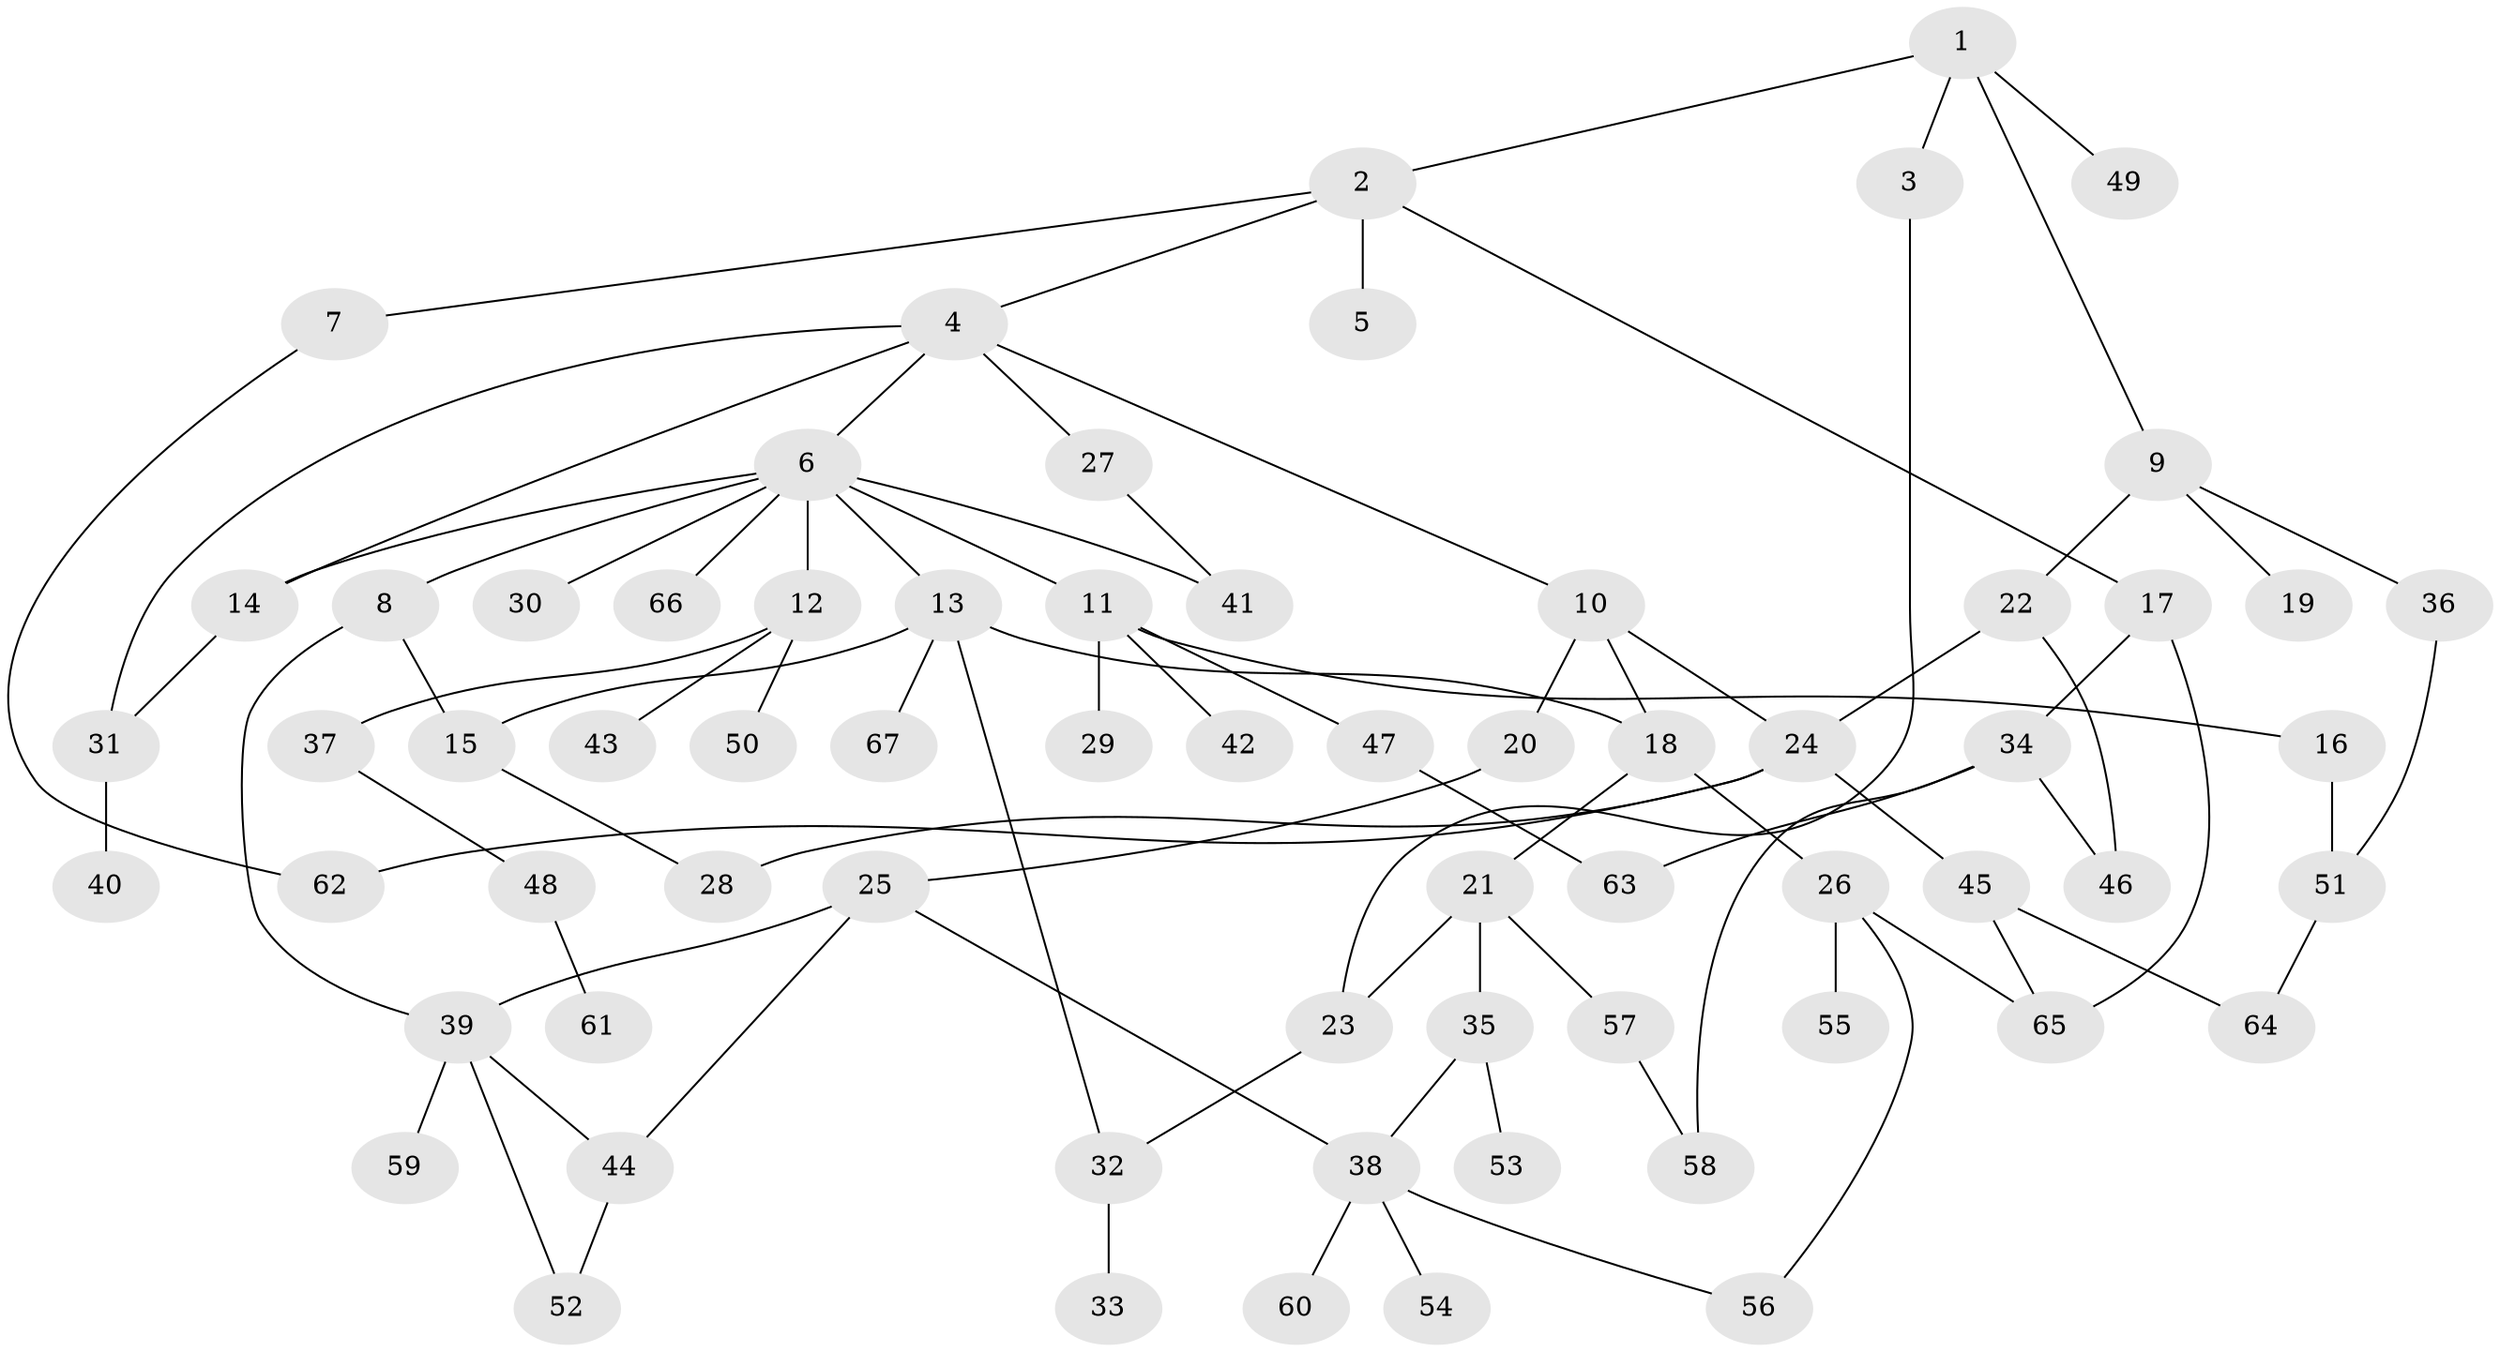 // coarse degree distribution, {4: 0.2553191489361702, 5: 0.0425531914893617, 3: 0.2127659574468085, 2: 0.23404255319148937, 1: 0.23404255319148937, 7: 0.02127659574468085}
// Generated by graph-tools (version 1.1) at 2025/36/03/04/25 23:36:01]
// undirected, 67 vertices, 88 edges
graph export_dot {
  node [color=gray90,style=filled];
  1;
  2;
  3;
  4;
  5;
  6;
  7;
  8;
  9;
  10;
  11;
  12;
  13;
  14;
  15;
  16;
  17;
  18;
  19;
  20;
  21;
  22;
  23;
  24;
  25;
  26;
  27;
  28;
  29;
  30;
  31;
  32;
  33;
  34;
  35;
  36;
  37;
  38;
  39;
  40;
  41;
  42;
  43;
  44;
  45;
  46;
  47;
  48;
  49;
  50;
  51;
  52;
  53;
  54;
  55;
  56;
  57;
  58;
  59;
  60;
  61;
  62;
  63;
  64;
  65;
  66;
  67;
  1 -- 2;
  1 -- 3;
  1 -- 9;
  1 -- 49;
  2 -- 4;
  2 -- 5;
  2 -- 7;
  2 -- 17;
  3 -- 23;
  4 -- 6;
  4 -- 10;
  4 -- 27;
  4 -- 14;
  4 -- 31;
  6 -- 8;
  6 -- 11;
  6 -- 12;
  6 -- 13;
  6 -- 14;
  6 -- 30;
  6 -- 66;
  6 -- 41;
  7 -- 62;
  8 -- 15;
  8 -- 39;
  9 -- 19;
  9 -- 22;
  9 -- 36;
  10 -- 20;
  10 -- 18;
  10 -- 24;
  11 -- 16;
  11 -- 29;
  11 -- 42;
  11 -- 47;
  12 -- 37;
  12 -- 43;
  12 -- 50;
  13 -- 18;
  13 -- 67;
  13 -- 15;
  13 -- 32;
  14 -- 31;
  15 -- 28;
  16 -- 51;
  17 -- 34;
  17 -- 65;
  18 -- 21;
  18 -- 26;
  20 -- 25;
  21 -- 35;
  21 -- 57;
  21 -- 23;
  22 -- 24;
  22 -- 46;
  23 -- 32;
  24 -- 28;
  24 -- 45;
  24 -- 62;
  25 -- 39;
  25 -- 44;
  25 -- 38;
  26 -- 55;
  26 -- 56;
  26 -- 65;
  27 -- 41;
  31 -- 40;
  32 -- 33;
  34 -- 58;
  34 -- 63;
  34 -- 46;
  35 -- 38;
  35 -- 53;
  36 -- 51;
  37 -- 48;
  38 -- 54;
  38 -- 60;
  38 -- 56;
  39 -- 52;
  39 -- 59;
  39 -- 44;
  44 -- 52;
  45 -- 65;
  45 -- 64;
  47 -- 63;
  48 -- 61;
  51 -- 64;
  57 -- 58;
}
